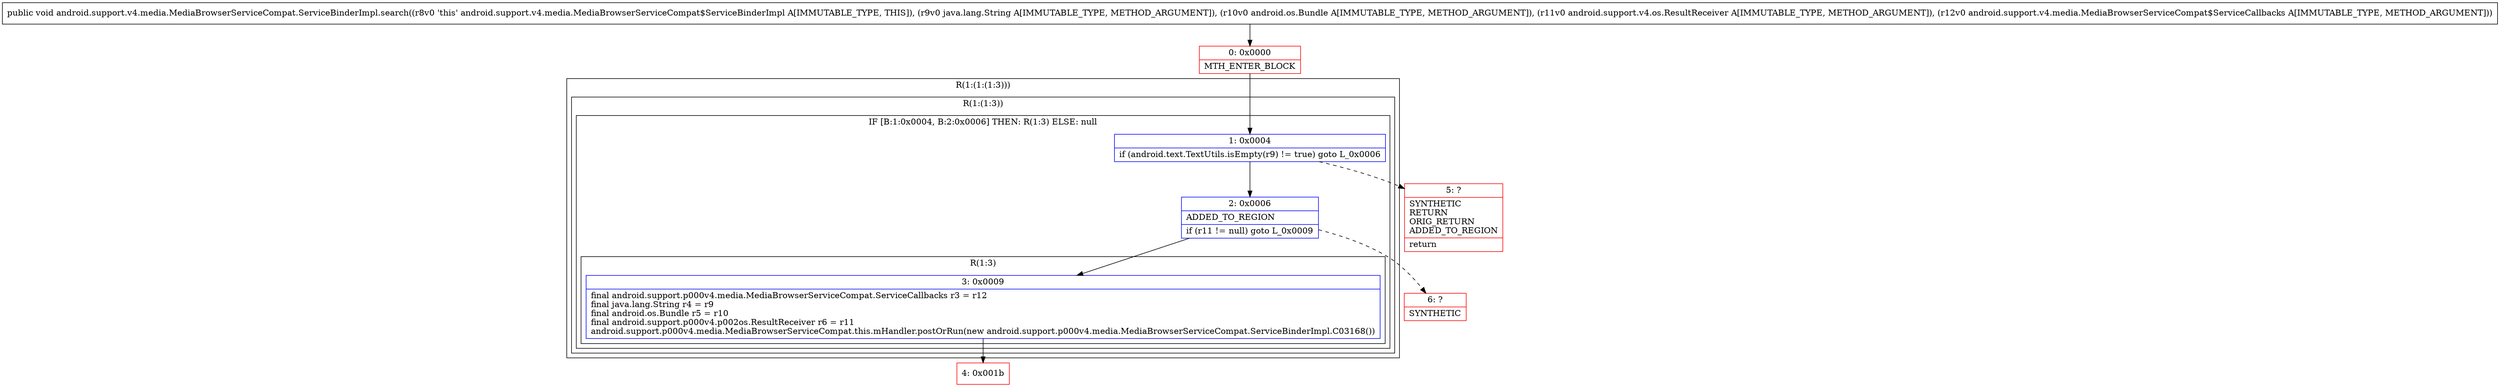 digraph "CFG forandroid.support.v4.media.MediaBrowserServiceCompat.ServiceBinderImpl.search(Ljava\/lang\/String;Landroid\/os\/Bundle;Landroid\/support\/v4\/os\/ResultReceiver;Landroid\/support\/v4\/media\/MediaBrowserServiceCompat$ServiceCallbacks;)V" {
subgraph cluster_Region_270661983 {
label = "R(1:(1:(1:3)))";
node [shape=record,color=blue];
subgraph cluster_Region_966296298 {
label = "R(1:(1:3))";
node [shape=record,color=blue];
subgraph cluster_IfRegion_1804556204 {
label = "IF [B:1:0x0004, B:2:0x0006] THEN: R(1:3) ELSE: null";
node [shape=record,color=blue];
Node_1 [shape=record,label="{1\:\ 0x0004|if (android.text.TextUtils.isEmpty(r9) != true) goto L_0x0006\l}"];
Node_2 [shape=record,label="{2\:\ 0x0006|ADDED_TO_REGION\l|if (r11 != null) goto L_0x0009\l}"];
subgraph cluster_Region_915577484 {
label = "R(1:3)";
node [shape=record,color=blue];
Node_3 [shape=record,label="{3\:\ 0x0009|final android.support.p000v4.media.MediaBrowserServiceCompat.ServiceCallbacks r3 = r12\lfinal java.lang.String r4 = r9\lfinal android.os.Bundle r5 = r10\lfinal android.support.p000v4.p002os.ResultReceiver r6 = r11\landroid.support.p000v4.media.MediaBrowserServiceCompat.this.mHandler.postOrRun(new android.support.p000v4.media.MediaBrowserServiceCompat.ServiceBinderImpl.C03168())\l}"];
}
}
}
}
Node_0 [shape=record,color=red,label="{0\:\ 0x0000|MTH_ENTER_BLOCK\l}"];
Node_4 [shape=record,color=red,label="{4\:\ 0x001b}"];
Node_5 [shape=record,color=red,label="{5\:\ ?|SYNTHETIC\lRETURN\lORIG_RETURN\lADDED_TO_REGION\l|return\l}"];
Node_6 [shape=record,color=red,label="{6\:\ ?|SYNTHETIC\l}"];
MethodNode[shape=record,label="{public void android.support.v4.media.MediaBrowserServiceCompat.ServiceBinderImpl.search((r8v0 'this' android.support.v4.media.MediaBrowserServiceCompat$ServiceBinderImpl A[IMMUTABLE_TYPE, THIS]), (r9v0 java.lang.String A[IMMUTABLE_TYPE, METHOD_ARGUMENT]), (r10v0 android.os.Bundle A[IMMUTABLE_TYPE, METHOD_ARGUMENT]), (r11v0 android.support.v4.os.ResultReceiver A[IMMUTABLE_TYPE, METHOD_ARGUMENT]), (r12v0 android.support.v4.media.MediaBrowserServiceCompat$ServiceCallbacks A[IMMUTABLE_TYPE, METHOD_ARGUMENT])) }"];
MethodNode -> Node_0;
Node_1 -> Node_2;
Node_1 -> Node_5[style=dashed];
Node_2 -> Node_3;
Node_2 -> Node_6[style=dashed];
Node_3 -> Node_4;
Node_0 -> Node_1;
}

